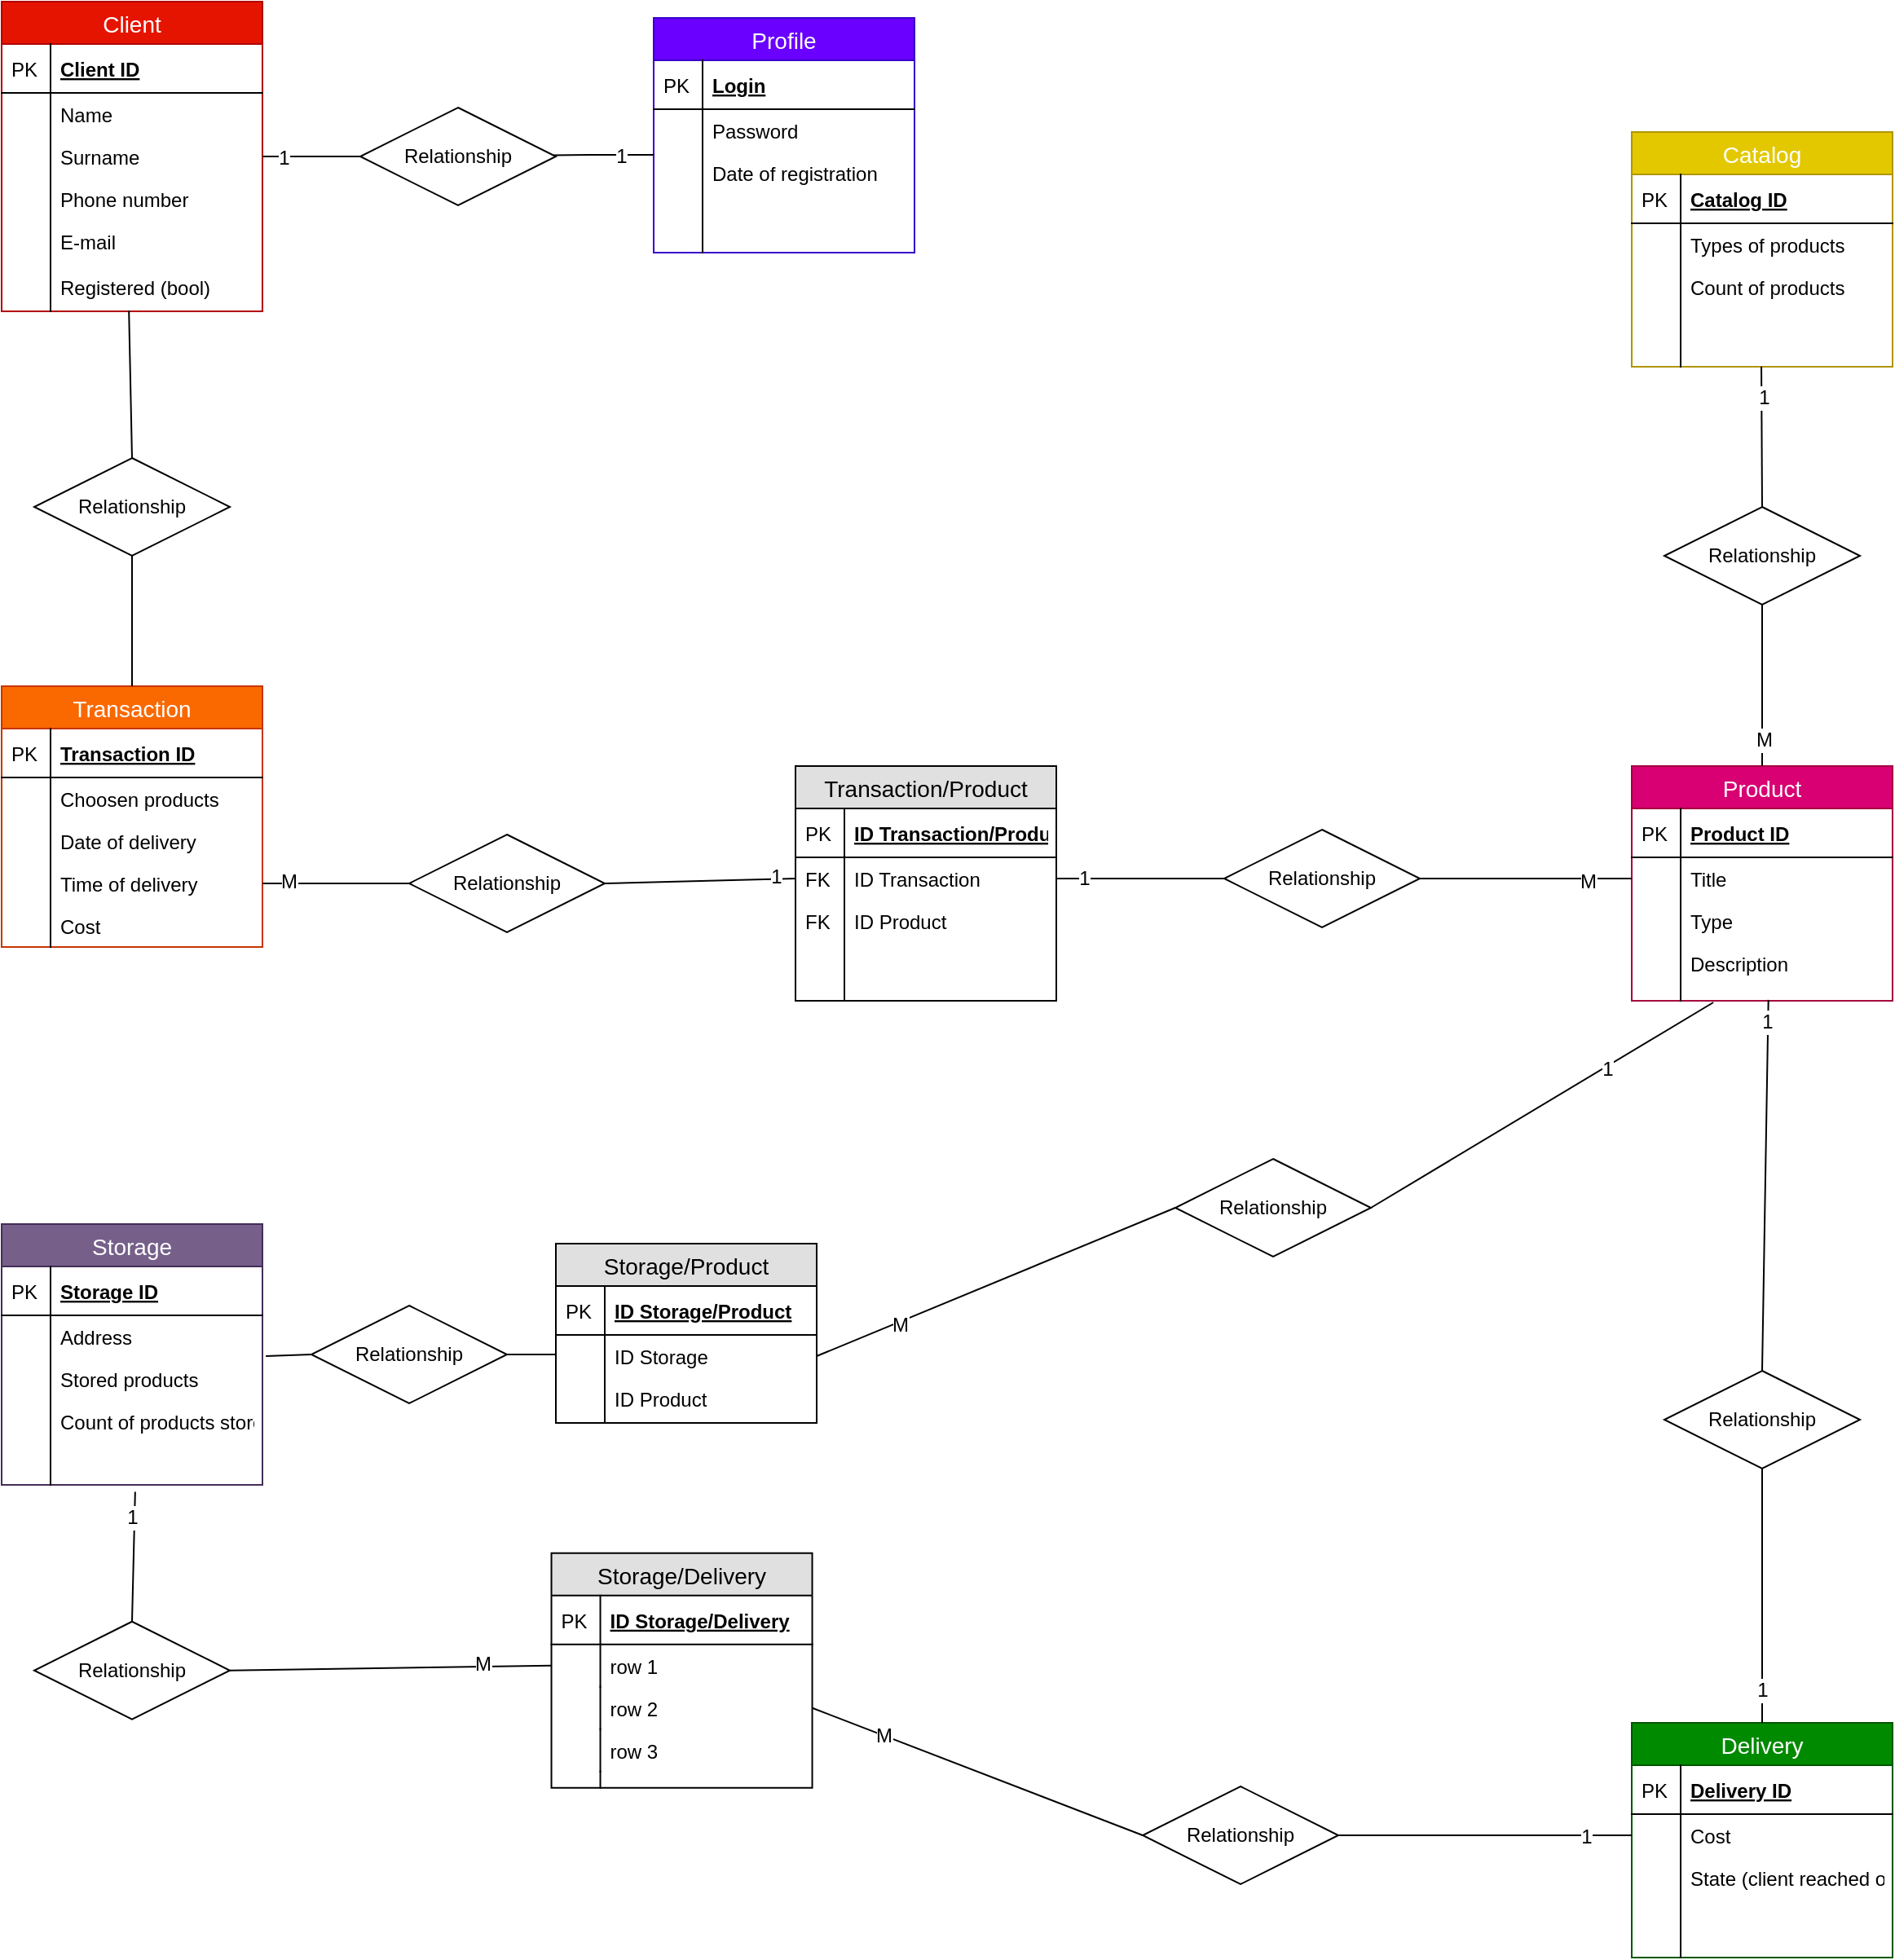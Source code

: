 <mxfile version="12.8.1" type="device"><diagram id="KFZobOr_2uc40Q_GhAjz" name="Page-1"><mxGraphModel dx="1549" dy="1549" grid="1" gridSize="10" guides="1" tooltips="1" connect="1" arrows="1" fold="1" page="1" pageScale="1" pageWidth="1654" pageHeight="2336" math="0" shadow="0"><root><mxCell id="0"/><mxCell id="1" parent="0"/><mxCell id="teagqA9uXLa4xj7Y6Frd-29" value="Client" style="swimlane;fontStyle=0;childLayout=stackLayout;horizontal=1;startSize=26;fillColor=#e51400;horizontalStack=0;resizeParent=1;resizeParentMax=0;resizeLast=0;collapsible=1;marginBottom=0;swimlaneFillColor=#ffffff;align=center;fontSize=14;strokeColor=#B20000;fontColor=#ffffff;" parent="1" vertex="1"><mxGeometry x="180" y="50" width="160" height="190" as="geometry"/></mxCell><mxCell id="teagqA9uXLa4xj7Y6Frd-30" value="Client ID" style="shape=partialRectangle;top=0;left=0;right=0;bottom=1;align=left;verticalAlign=middle;fillColor=none;spacingLeft=34;spacingRight=4;overflow=hidden;rotatable=0;points=[[0,0.5],[1,0.5]];portConstraint=eastwest;dropTarget=0;fontStyle=5;fontSize=12;" parent="teagqA9uXLa4xj7Y6Frd-29" vertex="1"><mxGeometry y="26" width="160" height="30" as="geometry"/></mxCell><mxCell id="teagqA9uXLa4xj7Y6Frd-31" value="PK" style="shape=partialRectangle;top=0;left=0;bottom=0;fillColor=none;align=left;verticalAlign=middle;spacingLeft=4;spacingRight=4;overflow=hidden;rotatable=0;points=[];portConstraint=eastwest;part=1;fontSize=12;" parent="teagqA9uXLa4xj7Y6Frd-30" vertex="1" connectable="0"><mxGeometry width="30" height="30" as="geometry"/></mxCell><mxCell id="teagqA9uXLa4xj7Y6Frd-32" value="Name" style="shape=partialRectangle;top=0;left=0;right=0;bottom=0;align=left;verticalAlign=top;fillColor=none;spacingLeft=34;spacingRight=4;overflow=hidden;rotatable=0;points=[[0,0.5],[1,0.5]];portConstraint=eastwest;dropTarget=0;fontSize=12;" parent="teagqA9uXLa4xj7Y6Frd-29" vertex="1"><mxGeometry y="56" width="160" height="26" as="geometry"/></mxCell><mxCell id="teagqA9uXLa4xj7Y6Frd-33" value="" style="shape=partialRectangle;top=0;left=0;bottom=0;fillColor=none;align=left;verticalAlign=top;spacingLeft=4;spacingRight=4;overflow=hidden;rotatable=0;points=[];portConstraint=eastwest;part=1;fontSize=12;" parent="teagqA9uXLa4xj7Y6Frd-32" vertex="1" connectable="0"><mxGeometry width="30" height="26" as="geometry"/></mxCell><mxCell id="teagqA9uXLa4xj7Y6Frd-34" value="Surname" style="shape=partialRectangle;top=0;left=0;right=0;bottom=0;align=left;verticalAlign=top;fillColor=none;spacingLeft=34;spacingRight=4;overflow=hidden;rotatable=0;points=[[0,0.5],[1,0.5]];portConstraint=eastwest;dropTarget=0;fontSize=12;" parent="teagqA9uXLa4xj7Y6Frd-29" vertex="1"><mxGeometry y="82" width="160" height="26" as="geometry"/></mxCell><mxCell id="teagqA9uXLa4xj7Y6Frd-35" value="" style="shape=partialRectangle;top=0;left=0;bottom=0;fillColor=none;align=left;verticalAlign=top;spacingLeft=4;spacingRight=4;overflow=hidden;rotatable=0;points=[];portConstraint=eastwest;part=1;fontSize=12;" parent="teagqA9uXLa4xj7Y6Frd-34" vertex="1" connectable="0"><mxGeometry width="30" height="26" as="geometry"/></mxCell><mxCell id="teagqA9uXLa4xj7Y6Frd-36" value="Phone number" style="shape=partialRectangle;top=0;left=0;right=0;bottom=0;align=left;verticalAlign=top;fillColor=none;spacingLeft=34;spacingRight=4;overflow=hidden;rotatable=0;points=[[0,0.5],[1,0.5]];portConstraint=eastwest;dropTarget=0;fontSize=12;" parent="teagqA9uXLa4xj7Y6Frd-29" vertex="1"><mxGeometry y="108" width="160" height="26" as="geometry"/></mxCell><mxCell id="teagqA9uXLa4xj7Y6Frd-37" value="" style="shape=partialRectangle;top=0;left=0;bottom=0;fillColor=none;align=left;verticalAlign=top;spacingLeft=4;spacingRight=4;overflow=hidden;rotatable=0;points=[];portConstraint=eastwest;part=1;fontSize=12;" parent="teagqA9uXLa4xj7Y6Frd-36" vertex="1" connectable="0"><mxGeometry width="30" height="26" as="geometry"/></mxCell><mxCell id="teagqA9uXLa4xj7Y6Frd-38" value="E-mail&#10;&#10;Registered (bool)" style="shape=partialRectangle;top=0;left=0;right=0;bottom=0;align=left;verticalAlign=top;fillColor=none;spacingLeft=34;spacingRight=4;overflow=hidden;rotatable=0;points=[[0,0.5],[1,0.5]];portConstraint=eastwest;dropTarget=0;fontSize=12;" parent="teagqA9uXLa4xj7Y6Frd-29" vertex="1"><mxGeometry y="134" width="160" height="56" as="geometry"/></mxCell><mxCell id="teagqA9uXLa4xj7Y6Frd-39" value="" style="shape=partialRectangle;top=0;left=0;bottom=0;fillColor=none;align=left;verticalAlign=top;spacingLeft=4;spacingRight=4;overflow=hidden;rotatable=0;points=[];portConstraint=eastwest;part=1;fontSize=12;" parent="teagqA9uXLa4xj7Y6Frd-38" vertex="1" connectable="0"><mxGeometry width="30" height="56" as="geometry"/></mxCell><mxCell id="teagqA9uXLa4xj7Y6Frd-40" value="Profile" style="swimlane;fontStyle=0;childLayout=stackLayout;horizontal=1;startSize=26;fillColor=#6a00ff;horizontalStack=0;resizeParent=1;resizeParentMax=0;resizeLast=0;collapsible=1;marginBottom=0;swimlaneFillColor=#ffffff;align=center;fontSize=14;strokeColor=#3700CC;fontColor=#ffffff;" parent="1" vertex="1"><mxGeometry x="580" y="60" width="160" height="144" as="geometry"/></mxCell><mxCell id="teagqA9uXLa4xj7Y6Frd-41" value="Login" style="shape=partialRectangle;top=0;left=0;right=0;bottom=1;align=left;verticalAlign=middle;fillColor=none;spacingLeft=34;spacingRight=4;overflow=hidden;rotatable=0;points=[[0,0.5],[1,0.5]];portConstraint=eastwest;dropTarget=0;fontStyle=5;fontSize=12;" parent="teagqA9uXLa4xj7Y6Frd-40" vertex="1"><mxGeometry y="26" width="160" height="30" as="geometry"/></mxCell><mxCell id="teagqA9uXLa4xj7Y6Frd-42" value="PK" style="shape=partialRectangle;top=0;left=0;bottom=0;fillColor=none;align=left;verticalAlign=middle;spacingLeft=4;spacingRight=4;overflow=hidden;rotatable=0;points=[];portConstraint=eastwest;part=1;fontSize=12;" parent="teagqA9uXLa4xj7Y6Frd-41" vertex="1" connectable="0"><mxGeometry width="30" height="30" as="geometry"/></mxCell><mxCell id="teagqA9uXLa4xj7Y6Frd-43" value="Password" style="shape=partialRectangle;top=0;left=0;right=0;bottom=0;align=left;verticalAlign=top;fillColor=none;spacingLeft=34;spacingRight=4;overflow=hidden;rotatable=0;points=[[0,0.5],[1,0.5]];portConstraint=eastwest;dropTarget=0;fontSize=12;" parent="teagqA9uXLa4xj7Y6Frd-40" vertex="1"><mxGeometry y="56" width="160" height="26" as="geometry"/></mxCell><mxCell id="teagqA9uXLa4xj7Y6Frd-44" value="" style="shape=partialRectangle;top=0;left=0;bottom=0;fillColor=none;align=left;verticalAlign=top;spacingLeft=4;spacingRight=4;overflow=hidden;rotatable=0;points=[];portConstraint=eastwest;part=1;fontSize=12;" parent="teagqA9uXLa4xj7Y6Frd-43" vertex="1" connectable="0"><mxGeometry width="30" height="26" as="geometry"/></mxCell><mxCell id="teagqA9uXLa4xj7Y6Frd-45" value="Date of registration" style="shape=partialRectangle;top=0;left=0;right=0;bottom=0;align=left;verticalAlign=top;fillColor=none;spacingLeft=34;spacingRight=4;overflow=hidden;rotatable=0;points=[[0,0.5],[1,0.5]];portConstraint=eastwest;dropTarget=0;fontSize=12;" parent="teagqA9uXLa4xj7Y6Frd-40" vertex="1"><mxGeometry y="82" width="160" height="26" as="geometry"/></mxCell><mxCell id="teagqA9uXLa4xj7Y6Frd-46" value="" style="shape=partialRectangle;top=0;left=0;bottom=0;fillColor=none;align=left;verticalAlign=top;spacingLeft=4;spacingRight=4;overflow=hidden;rotatable=0;points=[];portConstraint=eastwest;part=1;fontSize=12;" parent="teagqA9uXLa4xj7Y6Frd-45" vertex="1" connectable="0"><mxGeometry width="30" height="26" as="geometry"/></mxCell><mxCell id="teagqA9uXLa4xj7Y6Frd-47" value="" style="shape=partialRectangle;top=0;left=0;right=0;bottom=0;align=left;verticalAlign=top;fillColor=none;spacingLeft=34;spacingRight=4;overflow=hidden;rotatable=0;points=[[0,0.5],[1,0.5]];portConstraint=eastwest;dropTarget=0;fontSize=12;" parent="teagqA9uXLa4xj7Y6Frd-40" vertex="1"><mxGeometry y="108" width="160" height="26" as="geometry"/></mxCell><mxCell id="teagqA9uXLa4xj7Y6Frd-48" value="" style="shape=partialRectangle;top=0;left=0;bottom=0;fillColor=none;align=left;verticalAlign=top;spacingLeft=4;spacingRight=4;overflow=hidden;rotatable=0;points=[];portConstraint=eastwest;part=1;fontSize=12;" parent="teagqA9uXLa4xj7Y6Frd-47" vertex="1" connectable="0"><mxGeometry width="30" height="26" as="geometry"/></mxCell><mxCell id="teagqA9uXLa4xj7Y6Frd-49" value="" style="shape=partialRectangle;top=0;left=0;right=0;bottom=0;align=left;verticalAlign=top;fillColor=none;spacingLeft=34;spacingRight=4;overflow=hidden;rotatable=0;points=[[0,0.5],[1,0.5]];portConstraint=eastwest;dropTarget=0;fontSize=12;" parent="teagqA9uXLa4xj7Y6Frd-40" vertex="1"><mxGeometry y="134" width="160" height="10" as="geometry"/></mxCell><mxCell id="teagqA9uXLa4xj7Y6Frd-50" value="" style="shape=partialRectangle;top=0;left=0;bottom=0;fillColor=none;align=left;verticalAlign=top;spacingLeft=4;spacingRight=4;overflow=hidden;rotatable=0;points=[];portConstraint=eastwest;part=1;fontSize=12;" parent="teagqA9uXLa4xj7Y6Frd-49" vertex="1" connectable="0"><mxGeometry width="30" height="10" as="geometry"/></mxCell><mxCell id="teagqA9uXLa4xj7Y6Frd-51" value="Product" style="swimlane;fontStyle=0;childLayout=stackLayout;horizontal=1;startSize=26;fillColor=#d80073;horizontalStack=0;resizeParent=1;resizeParentMax=0;resizeLast=0;collapsible=1;marginBottom=0;swimlaneFillColor=#ffffff;align=center;fontSize=14;strokeColor=#A50040;fontColor=#ffffff;" parent="1" vertex="1"><mxGeometry x="1180" y="519" width="160" height="144" as="geometry"/></mxCell><mxCell id="teagqA9uXLa4xj7Y6Frd-52" value="Product ID" style="shape=partialRectangle;top=0;left=0;right=0;bottom=1;align=left;verticalAlign=middle;fillColor=none;spacingLeft=34;spacingRight=4;overflow=hidden;rotatable=0;points=[[0,0.5],[1,0.5]];portConstraint=eastwest;dropTarget=0;fontStyle=5;fontSize=12;" parent="teagqA9uXLa4xj7Y6Frd-51" vertex="1"><mxGeometry y="26" width="160" height="30" as="geometry"/></mxCell><mxCell id="teagqA9uXLa4xj7Y6Frd-53" value="PK" style="shape=partialRectangle;top=0;left=0;bottom=0;fillColor=none;align=left;verticalAlign=middle;spacingLeft=4;spacingRight=4;overflow=hidden;rotatable=0;points=[];portConstraint=eastwest;part=1;fontSize=12;" parent="teagqA9uXLa4xj7Y6Frd-52" vertex="1" connectable="0"><mxGeometry width="30" height="30" as="geometry"/></mxCell><mxCell id="teagqA9uXLa4xj7Y6Frd-54" value="Title" style="shape=partialRectangle;top=0;left=0;right=0;bottom=0;align=left;verticalAlign=top;fillColor=none;spacingLeft=34;spacingRight=4;overflow=hidden;rotatable=0;points=[[0,0.5],[1,0.5]];portConstraint=eastwest;dropTarget=0;fontSize=12;" parent="teagqA9uXLa4xj7Y6Frd-51" vertex="1"><mxGeometry y="56" width="160" height="26" as="geometry"/></mxCell><mxCell id="teagqA9uXLa4xj7Y6Frd-55" value="" style="shape=partialRectangle;top=0;left=0;bottom=0;fillColor=none;align=left;verticalAlign=top;spacingLeft=4;spacingRight=4;overflow=hidden;rotatable=0;points=[];portConstraint=eastwest;part=1;fontSize=12;" parent="teagqA9uXLa4xj7Y6Frd-54" vertex="1" connectable="0"><mxGeometry width="30" height="26" as="geometry"/></mxCell><mxCell id="teagqA9uXLa4xj7Y6Frd-56" value="Type" style="shape=partialRectangle;top=0;left=0;right=0;bottom=0;align=left;verticalAlign=top;fillColor=none;spacingLeft=34;spacingRight=4;overflow=hidden;rotatable=0;points=[[0,0.5],[1,0.5]];portConstraint=eastwest;dropTarget=0;fontSize=12;" parent="teagqA9uXLa4xj7Y6Frd-51" vertex="1"><mxGeometry y="82" width="160" height="26" as="geometry"/></mxCell><mxCell id="teagqA9uXLa4xj7Y6Frd-57" value="" style="shape=partialRectangle;top=0;left=0;bottom=0;fillColor=none;align=left;verticalAlign=top;spacingLeft=4;spacingRight=4;overflow=hidden;rotatable=0;points=[];portConstraint=eastwest;part=1;fontSize=12;" parent="teagqA9uXLa4xj7Y6Frd-56" vertex="1" connectable="0"><mxGeometry width="30" height="26" as="geometry"/></mxCell><mxCell id="teagqA9uXLa4xj7Y6Frd-58" value="Description" style="shape=partialRectangle;top=0;left=0;right=0;bottom=0;align=left;verticalAlign=top;fillColor=none;spacingLeft=34;spacingRight=4;overflow=hidden;rotatable=0;points=[[0,0.5],[1,0.5]];portConstraint=eastwest;dropTarget=0;fontSize=12;" parent="teagqA9uXLa4xj7Y6Frd-51" vertex="1"><mxGeometry y="108" width="160" height="26" as="geometry"/></mxCell><mxCell id="teagqA9uXLa4xj7Y6Frd-59" value="" style="shape=partialRectangle;top=0;left=0;bottom=0;fillColor=none;align=left;verticalAlign=top;spacingLeft=4;spacingRight=4;overflow=hidden;rotatable=0;points=[];portConstraint=eastwest;part=1;fontSize=12;" parent="teagqA9uXLa4xj7Y6Frd-58" vertex="1" connectable="0"><mxGeometry width="30" height="26" as="geometry"/></mxCell><mxCell id="teagqA9uXLa4xj7Y6Frd-60" value="" style="shape=partialRectangle;top=0;left=0;right=0;bottom=0;align=left;verticalAlign=top;fillColor=none;spacingLeft=34;spacingRight=4;overflow=hidden;rotatable=0;points=[[0,0.5],[1,0.5]];portConstraint=eastwest;dropTarget=0;fontSize=12;" parent="teagqA9uXLa4xj7Y6Frd-51" vertex="1"><mxGeometry y="134" width="160" height="10" as="geometry"/></mxCell><mxCell id="teagqA9uXLa4xj7Y6Frd-61" value="" style="shape=partialRectangle;top=0;left=0;bottom=0;fillColor=none;align=left;verticalAlign=top;spacingLeft=4;spacingRight=4;overflow=hidden;rotatable=0;points=[];portConstraint=eastwest;part=1;fontSize=12;" parent="teagqA9uXLa4xj7Y6Frd-60" vertex="1" connectable="0"><mxGeometry width="30" height="10" as="geometry"/></mxCell><mxCell id="teagqA9uXLa4xj7Y6Frd-62" value="Storage" style="swimlane;fontStyle=0;childLayout=stackLayout;horizontal=1;startSize=26;fillColor=#76608a;horizontalStack=0;resizeParent=1;resizeParentMax=0;resizeLast=0;collapsible=1;marginBottom=0;swimlaneFillColor=#ffffff;align=center;fontSize=14;strokeColor=#432D57;fontColor=#ffffff;" parent="1" vertex="1"><mxGeometry x="180" y="800" width="160" height="160" as="geometry"/></mxCell><mxCell id="teagqA9uXLa4xj7Y6Frd-63" value="Storage ID" style="shape=partialRectangle;top=0;left=0;right=0;bottom=1;align=left;verticalAlign=middle;fillColor=none;spacingLeft=34;spacingRight=4;overflow=hidden;rotatable=0;points=[[0,0.5],[1,0.5]];portConstraint=eastwest;dropTarget=0;fontStyle=5;fontSize=12;" parent="teagqA9uXLa4xj7Y6Frd-62" vertex="1"><mxGeometry y="26" width="160" height="30" as="geometry"/></mxCell><mxCell id="teagqA9uXLa4xj7Y6Frd-64" value="PK" style="shape=partialRectangle;top=0;left=0;bottom=0;fillColor=none;align=left;verticalAlign=middle;spacingLeft=4;spacingRight=4;overflow=hidden;rotatable=0;points=[];portConstraint=eastwest;part=1;fontSize=12;" parent="teagqA9uXLa4xj7Y6Frd-63" vertex="1" connectable="0"><mxGeometry width="30" height="30" as="geometry"/></mxCell><mxCell id="teagqA9uXLa4xj7Y6Frd-65" value="Address" style="shape=partialRectangle;top=0;left=0;right=0;bottom=0;align=left;verticalAlign=top;fillColor=none;spacingLeft=34;spacingRight=4;overflow=hidden;rotatable=0;points=[[0,0.5],[1,0.5]];portConstraint=eastwest;dropTarget=0;fontSize=12;" parent="teagqA9uXLa4xj7Y6Frd-62" vertex="1"><mxGeometry y="56" width="160" height="26" as="geometry"/></mxCell><mxCell id="teagqA9uXLa4xj7Y6Frd-66" value="" style="shape=partialRectangle;top=0;left=0;bottom=0;fillColor=none;align=left;verticalAlign=top;spacingLeft=4;spacingRight=4;overflow=hidden;rotatable=0;points=[];portConstraint=eastwest;part=1;fontSize=12;" parent="teagqA9uXLa4xj7Y6Frd-65" vertex="1" connectable="0"><mxGeometry width="30" height="26" as="geometry"/></mxCell><mxCell id="teagqA9uXLa4xj7Y6Frd-67" value="Stored products" style="shape=partialRectangle;top=0;left=0;right=0;bottom=0;align=left;verticalAlign=top;fillColor=none;spacingLeft=34;spacingRight=4;overflow=hidden;rotatable=0;points=[[0,0.5],[1,0.5]];portConstraint=eastwest;dropTarget=0;fontSize=12;" parent="teagqA9uXLa4xj7Y6Frd-62" vertex="1"><mxGeometry y="82" width="160" height="26" as="geometry"/></mxCell><mxCell id="teagqA9uXLa4xj7Y6Frd-68" value="" style="shape=partialRectangle;top=0;left=0;bottom=0;fillColor=none;align=left;verticalAlign=top;spacingLeft=4;spacingRight=4;overflow=hidden;rotatable=0;points=[];portConstraint=eastwest;part=1;fontSize=12;" parent="teagqA9uXLa4xj7Y6Frd-67" vertex="1" connectable="0"><mxGeometry width="30" height="26" as="geometry"/></mxCell><mxCell id="teagqA9uXLa4xj7Y6Frd-69" value="Count of products stored" style="shape=partialRectangle;top=0;left=0;right=0;bottom=0;align=left;verticalAlign=top;fillColor=none;spacingLeft=34;spacingRight=4;overflow=hidden;rotatable=0;points=[[0,0.5],[1,0.5]];portConstraint=eastwest;dropTarget=0;fontSize=12;" parent="teagqA9uXLa4xj7Y6Frd-62" vertex="1"><mxGeometry y="108" width="160" height="26" as="geometry"/></mxCell><mxCell id="teagqA9uXLa4xj7Y6Frd-70" value="" style="shape=partialRectangle;top=0;left=0;bottom=0;fillColor=none;align=left;verticalAlign=top;spacingLeft=4;spacingRight=4;overflow=hidden;rotatable=0;points=[];portConstraint=eastwest;part=1;fontSize=12;" parent="teagqA9uXLa4xj7Y6Frd-69" vertex="1" connectable="0"><mxGeometry width="30" height="26" as="geometry"/></mxCell><mxCell id="teagqA9uXLa4xj7Y6Frd-71" value="" style="shape=partialRectangle;top=0;left=0;right=0;bottom=0;align=left;verticalAlign=top;fillColor=none;spacingLeft=34;spacingRight=4;overflow=hidden;rotatable=0;points=[[0,0.5],[1,0.5]];portConstraint=eastwest;dropTarget=0;fontSize=12;" parent="teagqA9uXLa4xj7Y6Frd-62" vertex="1"><mxGeometry y="134" width="160" height="26" as="geometry"/></mxCell><mxCell id="teagqA9uXLa4xj7Y6Frd-72" value="" style="shape=partialRectangle;top=0;left=0;bottom=0;fillColor=none;align=left;verticalAlign=top;spacingLeft=4;spacingRight=4;overflow=hidden;rotatable=0;points=[];portConstraint=eastwest;part=1;fontSize=12;" parent="teagqA9uXLa4xj7Y6Frd-71" vertex="1" connectable="0"><mxGeometry width="30" height="26" as="geometry"/></mxCell><mxCell id="teagqA9uXLa4xj7Y6Frd-73" value="Transaction" style="swimlane;fontStyle=0;childLayout=stackLayout;horizontal=1;startSize=26;fillColor=#fa6800;horizontalStack=0;resizeParent=1;resizeParentMax=0;resizeLast=0;collapsible=1;marginBottom=0;swimlaneFillColor=#ffffff;align=center;fontSize=14;strokeColor=#C73500;fontColor=#ffffff;" parent="1" vertex="1"><mxGeometry x="180" y="470" width="160" height="160" as="geometry"/></mxCell><mxCell id="teagqA9uXLa4xj7Y6Frd-74" value="Transaction ID" style="shape=partialRectangle;top=0;left=0;right=0;bottom=1;align=left;verticalAlign=middle;fillColor=none;spacingLeft=34;spacingRight=4;overflow=hidden;rotatable=0;points=[[0,0.5],[1,0.5]];portConstraint=eastwest;dropTarget=0;fontStyle=5;fontSize=12;" parent="teagqA9uXLa4xj7Y6Frd-73" vertex="1"><mxGeometry y="26" width="160" height="30" as="geometry"/></mxCell><mxCell id="teagqA9uXLa4xj7Y6Frd-75" value="PK" style="shape=partialRectangle;top=0;left=0;bottom=0;fillColor=none;align=left;verticalAlign=middle;spacingLeft=4;spacingRight=4;overflow=hidden;rotatable=0;points=[];portConstraint=eastwest;part=1;fontSize=12;" parent="teagqA9uXLa4xj7Y6Frd-74" vertex="1" connectable="0"><mxGeometry width="30" height="30" as="geometry"/></mxCell><mxCell id="teagqA9uXLa4xj7Y6Frd-76" value="Choosen products" style="shape=partialRectangle;top=0;left=0;right=0;bottom=0;align=left;verticalAlign=top;fillColor=none;spacingLeft=34;spacingRight=4;overflow=hidden;rotatable=0;points=[[0,0.5],[1,0.5]];portConstraint=eastwest;dropTarget=0;fontSize=12;" parent="teagqA9uXLa4xj7Y6Frd-73" vertex="1"><mxGeometry y="56" width="160" height="26" as="geometry"/></mxCell><mxCell id="teagqA9uXLa4xj7Y6Frd-77" value="" style="shape=partialRectangle;top=0;left=0;bottom=0;fillColor=none;align=left;verticalAlign=top;spacingLeft=4;spacingRight=4;overflow=hidden;rotatable=0;points=[];portConstraint=eastwest;part=1;fontSize=12;" parent="teagqA9uXLa4xj7Y6Frd-76" vertex="1" connectable="0"><mxGeometry width="30" height="26" as="geometry"/></mxCell><mxCell id="teagqA9uXLa4xj7Y6Frd-78" value="Date of delivery" style="shape=partialRectangle;top=0;left=0;right=0;bottom=0;align=left;verticalAlign=top;fillColor=none;spacingLeft=34;spacingRight=4;overflow=hidden;rotatable=0;points=[[0,0.5],[1,0.5]];portConstraint=eastwest;dropTarget=0;fontSize=12;" parent="teagqA9uXLa4xj7Y6Frd-73" vertex="1"><mxGeometry y="82" width="160" height="26" as="geometry"/></mxCell><mxCell id="teagqA9uXLa4xj7Y6Frd-79" value="" style="shape=partialRectangle;top=0;left=0;bottom=0;fillColor=none;align=left;verticalAlign=top;spacingLeft=4;spacingRight=4;overflow=hidden;rotatable=0;points=[];portConstraint=eastwest;part=1;fontSize=12;" parent="teagqA9uXLa4xj7Y6Frd-78" vertex="1" connectable="0"><mxGeometry width="30" height="26" as="geometry"/></mxCell><mxCell id="teagqA9uXLa4xj7Y6Frd-80" value="Time of delivery" style="shape=partialRectangle;top=0;left=0;right=0;bottom=0;align=left;verticalAlign=top;fillColor=none;spacingLeft=34;spacingRight=4;overflow=hidden;rotatable=0;points=[[0,0.5],[1,0.5]];portConstraint=eastwest;dropTarget=0;fontSize=12;" parent="teagqA9uXLa4xj7Y6Frd-73" vertex="1"><mxGeometry y="108" width="160" height="26" as="geometry"/></mxCell><mxCell id="teagqA9uXLa4xj7Y6Frd-81" value="" style="shape=partialRectangle;top=0;left=0;bottom=0;fillColor=none;align=left;verticalAlign=top;spacingLeft=4;spacingRight=4;overflow=hidden;rotatable=0;points=[];portConstraint=eastwest;part=1;fontSize=12;" parent="teagqA9uXLa4xj7Y6Frd-80" vertex="1" connectable="0"><mxGeometry width="30" height="26" as="geometry"/></mxCell><mxCell id="teagqA9uXLa4xj7Y6Frd-82" value="Cost" style="shape=partialRectangle;top=0;left=0;right=0;bottom=0;align=left;verticalAlign=top;fillColor=none;spacingLeft=34;spacingRight=4;overflow=hidden;rotatable=0;points=[[0,0.5],[1,0.5]];portConstraint=eastwest;dropTarget=0;fontSize=12;" parent="teagqA9uXLa4xj7Y6Frd-73" vertex="1"><mxGeometry y="134" width="160" height="26" as="geometry"/></mxCell><mxCell id="teagqA9uXLa4xj7Y6Frd-83" value="" style="shape=partialRectangle;top=0;left=0;bottom=0;fillColor=none;align=left;verticalAlign=top;spacingLeft=4;spacingRight=4;overflow=hidden;rotatable=0;points=[];portConstraint=eastwest;part=1;fontSize=12;" parent="teagqA9uXLa4xj7Y6Frd-82" vertex="1" connectable="0"><mxGeometry width="30" height="26" as="geometry"/></mxCell><mxCell id="teagqA9uXLa4xj7Y6Frd-84" value="Catalog" style="swimlane;fontStyle=0;childLayout=stackLayout;horizontal=1;startSize=26;fillColor=#e3c800;horizontalStack=0;resizeParent=1;resizeParentMax=0;resizeLast=0;collapsible=1;marginBottom=0;swimlaneFillColor=#ffffff;align=center;fontSize=14;strokeColor=#B09500;fontColor=#ffffff;" parent="1" vertex="1"><mxGeometry x="1180" y="130" width="160" height="144" as="geometry"/></mxCell><mxCell id="teagqA9uXLa4xj7Y6Frd-85" value="Catalog ID" style="shape=partialRectangle;top=0;left=0;right=0;bottom=1;align=left;verticalAlign=middle;fillColor=none;spacingLeft=34;spacingRight=4;overflow=hidden;rotatable=0;points=[[0,0.5],[1,0.5]];portConstraint=eastwest;dropTarget=0;fontStyle=5;fontSize=12;" parent="teagqA9uXLa4xj7Y6Frd-84" vertex="1"><mxGeometry y="26" width="160" height="30" as="geometry"/></mxCell><mxCell id="teagqA9uXLa4xj7Y6Frd-86" value="PK" style="shape=partialRectangle;top=0;left=0;bottom=0;fillColor=none;align=left;verticalAlign=middle;spacingLeft=4;spacingRight=4;overflow=hidden;rotatable=0;points=[];portConstraint=eastwest;part=1;fontSize=12;" parent="teagqA9uXLa4xj7Y6Frd-85" vertex="1" connectable="0"><mxGeometry width="30" height="30" as="geometry"/></mxCell><mxCell id="teagqA9uXLa4xj7Y6Frd-87" value="Types of products" style="shape=partialRectangle;top=0;left=0;right=0;bottom=0;align=left;verticalAlign=top;fillColor=none;spacingLeft=34;spacingRight=4;overflow=hidden;rotatable=0;points=[[0,0.5],[1,0.5]];portConstraint=eastwest;dropTarget=0;fontSize=12;" parent="teagqA9uXLa4xj7Y6Frd-84" vertex="1"><mxGeometry y="56" width="160" height="26" as="geometry"/></mxCell><mxCell id="teagqA9uXLa4xj7Y6Frd-88" value="" style="shape=partialRectangle;top=0;left=0;bottom=0;fillColor=none;align=left;verticalAlign=top;spacingLeft=4;spacingRight=4;overflow=hidden;rotatable=0;points=[];portConstraint=eastwest;part=1;fontSize=12;" parent="teagqA9uXLa4xj7Y6Frd-87" vertex="1" connectable="0"><mxGeometry width="30" height="26" as="geometry"/></mxCell><mxCell id="teagqA9uXLa4xj7Y6Frd-89" value="Count of products" style="shape=partialRectangle;top=0;left=0;right=0;bottom=0;align=left;verticalAlign=top;fillColor=none;spacingLeft=34;spacingRight=4;overflow=hidden;rotatable=0;points=[[0,0.5],[1,0.5]];portConstraint=eastwest;dropTarget=0;fontSize=12;" parent="teagqA9uXLa4xj7Y6Frd-84" vertex="1"><mxGeometry y="82" width="160" height="26" as="geometry"/></mxCell><mxCell id="teagqA9uXLa4xj7Y6Frd-90" value="" style="shape=partialRectangle;top=0;left=0;bottom=0;fillColor=none;align=left;verticalAlign=top;spacingLeft=4;spacingRight=4;overflow=hidden;rotatable=0;points=[];portConstraint=eastwest;part=1;fontSize=12;" parent="teagqA9uXLa4xj7Y6Frd-89" vertex="1" connectable="0"><mxGeometry width="30" height="26" as="geometry"/></mxCell><mxCell id="teagqA9uXLa4xj7Y6Frd-91" value="" style="shape=partialRectangle;top=0;left=0;right=0;bottom=0;align=left;verticalAlign=top;fillColor=none;spacingLeft=34;spacingRight=4;overflow=hidden;rotatable=0;points=[[0,0.5],[1,0.5]];portConstraint=eastwest;dropTarget=0;fontSize=12;" parent="teagqA9uXLa4xj7Y6Frd-84" vertex="1"><mxGeometry y="108" width="160" height="26" as="geometry"/></mxCell><mxCell id="teagqA9uXLa4xj7Y6Frd-92" value="" style="shape=partialRectangle;top=0;left=0;bottom=0;fillColor=none;align=left;verticalAlign=top;spacingLeft=4;spacingRight=4;overflow=hidden;rotatable=0;points=[];portConstraint=eastwest;part=1;fontSize=12;" parent="teagqA9uXLa4xj7Y6Frd-91" vertex="1" connectable="0"><mxGeometry width="30" height="26" as="geometry"/></mxCell><mxCell id="teagqA9uXLa4xj7Y6Frd-93" value="" style="shape=partialRectangle;top=0;left=0;right=0;bottom=0;align=left;verticalAlign=top;fillColor=none;spacingLeft=34;spacingRight=4;overflow=hidden;rotatable=0;points=[[0,0.5],[1,0.5]];portConstraint=eastwest;dropTarget=0;fontSize=12;" parent="teagqA9uXLa4xj7Y6Frd-84" vertex="1"><mxGeometry y="134" width="160" height="10" as="geometry"/></mxCell><mxCell id="teagqA9uXLa4xj7Y6Frd-94" value="" style="shape=partialRectangle;top=0;left=0;bottom=0;fillColor=none;align=left;verticalAlign=top;spacingLeft=4;spacingRight=4;overflow=hidden;rotatable=0;points=[];portConstraint=eastwest;part=1;fontSize=12;" parent="teagqA9uXLa4xj7Y6Frd-93" vertex="1" connectable="0"><mxGeometry width="30" height="10" as="geometry"/></mxCell><mxCell id="teagqA9uXLa4xj7Y6Frd-95" value="Delivery" style="swimlane;fontStyle=0;childLayout=stackLayout;horizontal=1;startSize=26;fillColor=#008a00;horizontalStack=0;resizeParent=1;resizeParentMax=0;resizeLast=0;collapsible=1;marginBottom=0;swimlaneFillColor=#ffffff;align=center;fontSize=14;strokeColor=#005700;fontColor=#ffffff;" parent="1" vertex="1"><mxGeometry x="1180" y="1106" width="160" height="144" as="geometry"/></mxCell><mxCell id="teagqA9uXLa4xj7Y6Frd-96" value="Delivery ID" style="shape=partialRectangle;top=0;left=0;right=0;bottom=1;align=left;verticalAlign=middle;fillColor=none;spacingLeft=34;spacingRight=4;overflow=hidden;rotatable=0;points=[[0,0.5],[1,0.5]];portConstraint=eastwest;dropTarget=0;fontStyle=5;fontSize=12;" parent="teagqA9uXLa4xj7Y6Frd-95" vertex="1"><mxGeometry y="26" width="160" height="30" as="geometry"/></mxCell><mxCell id="teagqA9uXLa4xj7Y6Frd-97" value="PK" style="shape=partialRectangle;top=0;left=0;bottom=0;fillColor=none;align=left;verticalAlign=middle;spacingLeft=4;spacingRight=4;overflow=hidden;rotatable=0;points=[];portConstraint=eastwest;part=1;fontSize=12;" parent="teagqA9uXLa4xj7Y6Frd-96" vertex="1" connectable="0"><mxGeometry width="30" height="30" as="geometry"/></mxCell><mxCell id="teagqA9uXLa4xj7Y6Frd-98" value="Cost" style="shape=partialRectangle;top=0;left=0;right=0;bottom=0;align=left;verticalAlign=top;fillColor=none;spacingLeft=34;spacingRight=4;overflow=hidden;rotatable=0;points=[[0,0.5],[1,0.5]];portConstraint=eastwest;dropTarget=0;fontSize=12;" parent="teagqA9uXLa4xj7Y6Frd-95" vertex="1"><mxGeometry y="56" width="160" height="26" as="geometry"/></mxCell><mxCell id="teagqA9uXLa4xj7Y6Frd-99" value="" style="shape=partialRectangle;top=0;left=0;bottom=0;fillColor=none;align=left;verticalAlign=top;spacingLeft=4;spacingRight=4;overflow=hidden;rotatable=0;points=[];portConstraint=eastwest;part=1;fontSize=12;" parent="teagqA9uXLa4xj7Y6Frd-98" vertex="1" connectable="0"><mxGeometry width="30" height="26" as="geometry"/></mxCell><mxCell id="teagqA9uXLa4xj7Y6Frd-100" value="State (client reached or not)" style="shape=partialRectangle;top=0;left=0;right=0;bottom=0;align=left;verticalAlign=top;fillColor=none;spacingLeft=34;spacingRight=4;overflow=hidden;rotatable=0;points=[[0,0.5],[1,0.5]];portConstraint=eastwest;dropTarget=0;fontSize=12;" parent="teagqA9uXLa4xj7Y6Frd-95" vertex="1"><mxGeometry y="82" width="160" height="26" as="geometry"/></mxCell><mxCell id="teagqA9uXLa4xj7Y6Frd-101" value="" style="shape=partialRectangle;top=0;left=0;bottom=0;fillColor=none;align=left;verticalAlign=top;spacingLeft=4;spacingRight=4;overflow=hidden;rotatable=0;points=[];portConstraint=eastwest;part=1;fontSize=12;" parent="teagqA9uXLa4xj7Y6Frd-100" vertex="1" connectable="0"><mxGeometry width="30" height="26" as="geometry"/></mxCell><mxCell id="teagqA9uXLa4xj7Y6Frd-102" value="" style="shape=partialRectangle;top=0;left=0;right=0;bottom=0;align=left;verticalAlign=top;fillColor=none;spacingLeft=34;spacingRight=4;overflow=hidden;rotatable=0;points=[[0,0.5],[1,0.5]];portConstraint=eastwest;dropTarget=0;fontSize=12;" parent="teagqA9uXLa4xj7Y6Frd-95" vertex="1"><mxGeometry y="108" width="160" height="26" as="geometry"/></mxCell><mxCell id="teagqA9uXLa4xj7Y6Frd-103" value="" style="shape=partialRectangle;top=0;left=0;bottom=0;fillColor=none;align=left;verticalAlign=top;spacingLeft=4;spacingRight=4;overflow=hidden;rotatable=0;points=[];portConstraint=eastwest;part=1;fontSize=12;" parent="teagqA9uXLa4xj7Y6Frd-102" vertex="1" connectable="0"><mxGeometry width="30" height="26" as="geometry"/></mxCell><mxCell id="teagqA9uXLa4xj7Y6Frd-104" value="" style="shape=partialRectangle;top=0;left=0;right=0;bottom=0;align=left;verticalAlign=top;fillColor=none;spacingLeft=34;spacingRight=4;overflow=hidden;rotatable=0;points=[[0,0.5],[1,0.5]];portConstraint=eastwest;dropTarget=0;fontSize=12;" parent="teagqA9uXLa4xj7Y6Frd-95" vertex="1"><mxGeometry y="134" width="160" height="10" as="geometry"/></mxCell><mxCell id="teagqA9uXLa4xj7Y6Frd-105" value="" style="shape=partialRectangle;top=0;left=0;bottom=0;fillColor=none;align=left;verticalAlign=top;spacingLeft=4;spacingRight=4;overflow=hidden;rotatable=0;points=[];portConstraint=eastwest;part=1;fontSize=12;" parent="teagqA9uXLa4xj7Y6Frd-104" vertex="1" connectable="0"><mxGeometry width="30" height="10" as="geometry"/></mxCell><mxCell id="teagqA9uXLa4xj7Y6Frd-107" value="Relationship" style="shape=rhombus;perimeter=rhombusPerimeter;whiteSpace=wrap;html=1;align=center;" parent="1" vertex="1"><mxGeometry x="370" y="850" width="120" height="60" as="geometry"/></mxCell><mxCell id="teagqA9uXLa4xj7Y6Frd-108" value="Relationship" style="shape=rhombus;perimeter=rhombusPerimeter;whiteSpace=wrap;html=1;align=center;" parent="1" vertex="1"><mxGeometry x="1200" y="360" width="120" height="60" as="geometry"/></mxCell><mxCell id="teagqA9uXLa4xj7Y6Frd-109" value="Relationship" style="shape=rhombus;perimeter=rhombusPerimeter;whiteSpace=wrap;html=1;align=center;" parent="1" vertex="1"><mxGeometry x="400" y="115" width="120" height="60" as="geometry"/></mxCell><mxCell id="teagqA9uXLa4xj7Y6Frd-112" value="" style="endArrow=none;html=1;rounded=0;exitX=1;exitY=0.5;exitDx=0;exitDy=0;entryX=0;entryY=0.5;entryDx=0;entryDy=0;" parent="1" source="teagqA9uXLa4xj7Y6Frd-34" target="teagqA9uXLa4xj7Y6Frd-109" edge="1"><mxGeometry relative="1" as="geometry"><mxPoint x="370" y="220" as="sourcePoint"/><mxPoint x="360" y="180" as="targetPoint"/></mxGeometry></mxCell><mxCell id="teagqA9uXLa4xj7Y6Frd-119" value="1" style="text;html=1;align=center;verticalAlign=middle;resizable=0;points=[];labelBackgroundColor=#ffffff;" parent="teagqA9uXLa4xj7Y6Frd-112" vertex="1" connectable="0"><mxGeometry x="-0.56" y="-1" relative="1" as="geometry"><mxPoint as="offset"/></mxGeometry></mxCell><mxCell id="teagqA9uXLa4xj7Y6Frd-113" value="" style="endArrow=none;html=1;rounded=0;entryX=0;entryY=0.077;entryDx=0;entryDy=0;entryPerimeter=0;" parent="1" source="teagqA9uXLa4xj7Y6Frd-109" target="teagqA9uXLa4xj7Y6Frd-45" edge="1"><mxGeometry relative="1" as="geometry"><mxPoint x="440" y="210" as="sourcePoint"/><mxPoint x="520" y="210" as="targetPoint"/><Array as="points"><mxPoint x="540" y="144"/></Array></mxGeometry></mxCell><mxCell id="teagqA9uXLa4xj7Y6Frd-120" value="1" style="text;html=1;align=center;verticalAlign=middle;resizable=0;points=[];labelBackgroundColor=#ffffff;" parent="teagqA9uXLa4xj7Y6Frd-113" vertex="1" connectable="0"><mxGeometry x="0.72" y="-1" relative="1" as="geometry"><mxPoint x="-11.53" as="offset"/></mxGeometry></mxCell><mxCell id="teagqA9uXLa4xj7Y6Frd-114" value="" style="endArrow=none;html=1;rounded=0;exitX=1.013;exitY=-0.038;exitDx=0;exitDy=0;exitPerimeter=0;entryX=0;entryY=0.5;entryDx=0;entryDy=0;" parent="1" source="teagqA9uXLa4xj7Y6Frd-67" target="teagqA9uXLa4xj7Y6Frd-107" edge="1"><mxGeometry relative="1" as="geometry"><mxPoint x="370" y="848" as="sourcePoint"/><mxPoint x="460" y="828" as="targetPoint"/></mxGeometry></mxCell><mxCell id="teagqA9uXLa4xj7Y6Frd-115" value="" style="endArrow=none;html=1;rounded=0;exitX=0.5;exitY=1;exitDx=0;exitDy=0;entryX=0.5;entryY=0;entryDx=0;entryDy=0;" parent="1" source="teagqA9uXLa4xj7Y6Frd-108" target="teagqA9uXLa4xj7Y6Frd-51" edge="1"><mxGeometry relative="1" as="geometry"><mxPoint x="560" y="250" as="sourcePoint"/><mxPoint x="720" y="250" as="targetPoint"/></mxGeometry></mxCell><mxCell id="teagqA9uXLa4xj7Y6Frd-117" value="M" style="text;html=1;align=center;verticalAlign=middle;resizable=0;points=[];labelBackgroundColor=#ffffff;" parent="teagqA9uXLa4xj7Y6Frd-115" vertex="1" connectable="0"><mxGeometry x="0.665" y="1" relative="1" as="geometry"><mxPoint as="offset"/></mxGeometry></mxCell><mxCell id="teagqA9uXLa4xj7Y6Frd-116" value="" style="endArrow=none;html=1;rounded=0;exitX=0.5;exitY=0;exitDx=0;exitDy=0;entryX=0.497;entryY=0.986;entryDx=0;entryDy=0;entryPerimeter=0;" parent="1" source="teagqA9uXLa4xj7Y6Frd-108" target="teagqA9uXLa4xj7Y6Frd-93" edge="1"><mxGeometry relative="1" as="geometry"><mxPoint x="1370" y="230" as="sourcePoint"/><mxPoint x="1300" y="320" as="targetPoint"/></mxGeometry></mxCell><mxCell id="teagqA9uXLa4xj7Y6Frd-118" value="1" style="text;html=1;align=center;verticalAlign=middle;resizable=0;points=[];labelBackgroundColor=#ffffff;" parent="teagqA9uXLa4xj7Y6Frd-116" vertex="1" connectable="0"><mxGeometry x="0.571" y="-1" relative="1" as="geometry"><mxPoint as="offset"/></mxGeometry></mxCell><mxCell id="teagqA9uXLa4xj7Y6Frd-121" value="" style="endArrow=none;html=1;rounded=0;exitX=1;exitY=0.5;exitDx=0;exitDy=0;" parent="1" source="teagqA9uXLa4xj7Y6Frd-107" edge="1"><mxGeometry relative="1" as="geometry"><mxPoint x="550" y="808" as="sourcePoint"/><mxPoint x="570" y="880" as="targetPoint"/></mxGeometry></mxCell><mxCell id="teagqA9uXLa4xj7Y6Frd-129" value="Storage/Product" style="swimlane;fontStyle=0;childLayout=stackLayout;horizontal=1;startSize=26;fillColor=#e0e0e0;horizontalStack=0;resizeParent=1;resizeParentMax=0;resizeLast=0;collapsible=1;marginBottom=0;swimlaneFillColor=#ffffff;align=center;fontSize=14;" parent="1" vertex="1"><mxGeometry x="520" y="812" width="160" height="110" as="geometry"/></mxCell><mxCell id="teagqA9uXLa4xj7Y6Frd-130" value="ID Storage/Product" style="shape=partialRectangle;top=0;left=0;right=0;bottom=1;align=left;verticalAlign=middle;fillColor=none;spacingLeft=34;spacingRight=4;overflow=hidden;rotatable=0;points=[[0,0.5],[1,0.5]];portConstraint=eastwest;dropTarget=0;fontStyle=5;fontSize=12;" parent="teagqA9uXLa4xj7Y6Frd-129" vertex="1"><mxGeometry y="26" width="160" height="30" as="geometry"/></mxCell><mxCell id="teagqA9uXLa4xj7Y6Frd-131" value="PK" style="shape=partialRectangle;top=0;left=0;bottom=0;fillColor=none;align=left;verticalAlign=middle;spacingLeft=4;spacingRight=4;overflow=hidden;rotatable=0;points=[];portConstraint=eastwest;part=1;fontSize=12;" parent="teagqA9uXLa4xj7Y6Frd-130" vertex="1" connectable="0"><mxGeometry width="30" height="30" as="geometry"/></mxCell><mxCell id="teagqA9uXLa4xj7Y6Frd-132" value="ID Storage" style="shape=partialRectangle;top=0;left=0;right=0;bottom=0;align=left;verticalAlign=top;fillColor=none;spacingLeft=34;spacingRight=4;overflow=hidden;rotatable=0;points=[[0,0.5],[1,0.5]];portConstraint=eastwest;dropTarget=0;fontSize=12;" parent="teagqA9uXLa4xj7Y6Frd-129" vertex="1"><mxGeometry y="56" width="160" height="26" as="geometry"/></mxCell><mxCell id="teagqA9uXLa4xj7Y6Frd-133" value="" style="shape=partialRectangle;top=0;left=0;bottom=0;fillColor=none;align=left;verticalAlign=top;spacingLeft=4;spacingRight=4;overflow=hidden;rotatable=0;points=[];portConstraint=eastwest;part=1;fontSize=12;" parent="teagqA9uXLa4xj7Y6Frd-132" vertex="1" connectable="0"><mxGeometry width="30" height="26" as="geometry"/></mxCell><mxCell id="teagqA9uXLa4xj7Y6Frd-134" value="ID Product" style="shape=partialRectangle;top=0;left=0;right=0;bottom=0;align=left;verticalAlign=top;fillColor=none;spacingLeft=34;spacingRight=4;overflow=hidden;rotatable=0;points=[[0,0.5],[1,0.5]];portConstraint=eastwest;dropTarget=0;fontSize=12;" parent="teagqA9uXLa4xj7Y6Frd-129" vertex="1"><mxGeometry y="82" width="160" height="26" as="geometry"/></mxCell><mxCell id="teagqA9uXLa4xj7Y6Frd-135" value="" style="shape=partialRectangle;top=0;left=0;bottom=0;fillColor=none;align=left;verticalAlign=top;spacingLeft=4;spacingRight=4;overflow=hidden;rotatable=0;points=[];portConstraint=eastwest;part=1;fontSize=12;" parent="teagqA9uXLa4xj7Y6Frd-134" vertex="1" connectable="0"><mxGeometry width="30" height="26" as="geometry"/></mxCell><mxCell id="teagqA9uXLa4xj7Y6Frd-136" value="" style="shape=partialRectangle;top=0;left=0;right=0;bottom=0;align=left;verticalAlign=top;fillColor=none;spacingLeft=34;spacingRight=4;overflow=hidden;rotatable=0;points=[[0,0.5],[1,0.5]];portConstraint=eastwest;dropTarget=0;fontSize=12;" parent="teagqA9uXLa4xj7Y6Frd-129" vertex="1"><mxGeometry y="108" width="160" height="2" as="geometry"/></mxCell><mxCell id="teagqA9uXLa4xj7Y6Frd-137" value="" style="shape=partialRectangle;top=0;left=0;bottom=0;fillColor=none;align=left;verticalAlign=top;spacingLeft=4;spacingRight=4;overflow=hidden;rotatable=0;points=[];portConstraint=eastwest;part=1;fontSize=12;" parent="teagqA9uXLa4xj7Y6Frd-136" vertex="1" connectable="0"><mxGeometry width="30" height="2" as="geometry"/></mxCell><mxCell id="teagqA9uXLa4xj7Y6Frd-138" value="" style="shape=partialRectangle;top=0;left=0;right=0;bottom=0;align=left;verticalAlign=top;fillColor=none;spacingLeft=34;spacingRight=4;overflow=hidden;rotatable=0;points=[[0,0.5],[1,0.5]];portConstraint=eastwest;dropTarget=0;fontSize=12;" parent="teagqA9uXLa4xj7Y6Frd-129" vertex="1"><mxGeometry y="110" width="160" as="geometry"/></mxCell><mxCell id="teagqA9uXLa4xj7Y6Frd-139" value="" style="shape=partialRectangle;top=0;left=0;bottom=0;fillColor=none;align=left;verticalAlign=top;spacingLeft=4;spacingRight=4;overflow=hidden;rotatable=0;points=[];portConstraint=eastwest;part=1;fontSize=12;" parent="teagqA9uXLa4xj7Y6Frd-138" vertex="1" connectable="0"><mxGeometry width="30" as="geometry"/></mxCell><mxCell id="teagqA9uXLa4xj7Y6Frd-140" value="" style="endArrow=none;html=1;rounded=0;exitX=1;exitY=0.5;exitDx=0;exitDy=0;entryX=0;entryY=0.5;entryDx=0;entryDy=0;" parent="1" source="teagqA9uXLa4xj7Y6Frd-132" target="teagqA9uXLa4xj7Y6Frd-141" edge="1"><mxGeometry relative="1" as="geometry"><mxPoint x="960" y="534.13" as="sourcePoint"/><mxPoint x="1120" y="534.13" as="targetPoint"/><Array as="points"/></mxGeometry></mxCell><mxCell id="teagqA9uXLa4xj7Y6Frd-145" value="M" style="text;html=1;align=center;verticalAlign=middle;resizable=0;points=[];labelBackgroundColor=#ffffff;" parent="teagqA9uXLa4xj7Y6Frd-140" vertex="1" connectable="0"><mxGeometry x="-0.547" y="-2" relative="1" as="geometry"><mxPoint as="offset"/></mxGeometry></mxCell><mxCell id="teagqA9uXLa4xj7Y6Frd-141" value="Relationship" style="shape=rhombus;perimeter=rhombusPerimeter;whiteSpace=wrap;html=1;align=center;" parent="1" vertex="1"><mxGeometry x="900" y="760" width="120" height="60" as="geometry"/></mxCell><mxCell id="teagqA9uXLa4xj7Y6Frd-142" value="" style="endArrow=none;html=1;rounded=0;entryX=0.313;entryY=1.1;entryDx=0;entryDy=0;entryPerimeter=0;exitX=1;exitY=0.5;exitDx=0;exitDy=0;" parent="1" source="teagqA9uXLa4xj7Y6Frd-141" target="teagqA9uXLa4xj7Y6Frd-60" edge="1"><mxGeometry relative="1" as="geometry"><mxPoint x="640" y="410" as="sourcePoint"/><mxPoint x="800" y="410" as="targetPoint"/></mxGeometry></mxCell><mxCell id="teagqA9uXLa4xj7Y6Frd-144" value="1" style="text;html=1;align=center;verticalAlign=middle;resizable=0;points=[];labelBackgroundColor=#ffffff;" parent="teagqA9uXLa4xj7Y6Frd-142" vertex="1" connectable="0"><mxGeometry x="0.37" y="-1" relative="1" as="geometry"><mxPoint as="offset"/></mxGeometry></mxCell><mxCell id="teagqA9uXLa4xj7Y6Frd-146" value="Relationship" style="shape=rhombus;perimeter=rhombusPerimeter;whiteSpace=wrap;html=1;align=center;" parent="1" vertex="1"><mxGeometry x="200" y="1043.87" width="120" height="60" as="geometry"/></mxCell><mxCell id="teagqA9uXLa4xj7Y6Frd-150" value="Storage/Delivery" style="swimlane;fontStyle=0;childLayout=stackLayout;horizontal=1;startSize=26;fillColor=#e0e0e0;horizontalStack=0;resizeParent=1;resizeParentMax=0;resizeLast=0;collapsible=1;marginBottom=0;swimlaneFillColor=#ffffff;align=center;fontSize=14;" parent="1" vertex="1"><mxGeometry x="517.27" y="1001.87" width="160" height="144" as="geometry"/></mxCell><mxCell id="teagqA9uXLa4xj7Y6Frd-151" value="ID Storage/Delivery" style="shape=partialRectangle;top=0;left=0;right=0;bottom=1;align=left;verticalAlign=middle;fillColor=none;spacingLeft=34;spacingRight=4;overflow=hidden;rotatable=0;points=[[0,0.5],[1,0.5]];portConstraint=eastwest;dropTarget=0;fontStyle=5;fontSize=12;" parent="teagqA9uXLa4xj7Y6Frd-150" vertex="1"><mxGeometry y="26" width="160" height="30" as="geometry"/></mxCell><mxCell id="teagqA9uXLa4xj7Y6Frd-152" value="PK" style="shape=partialRectangle;top=0;left=0;bottom=0;fillColor=none;align=left;verticalAlign=middle;spacingLeft=4;spacingRight=4;overflow=hidden;rotatable=0;points=[];portConstraint=eastwest;part=1;fontSize=12;" parent="teagqA9uXLa4xj7Y6Frd-151" vertex="1" connectable="0"><mxGeometry width="30" height="30" as="geometry"/></mxCell><mxCell id="teagqA9uXLa4xj7Y6Frd-153" value="row 1" style="shape=partialRectangle;top=0;left=0;right=0;bottom=0;align=left;verticalAlign=top;fillColor=none;spacingLeft=34;spacingRight=4;overflow=hidden;rotatable=0;points=[[0,0.5],[1,0.5]];portConstraint=eastwest;dropTarget=0;fontSize=12;" parent="teagqA9uXLa4xj7Y6Frd-150" vertex="1"><mxGeometry y="56" width="160" height="26" as="geometry"/></mxCell><mxCell id="teagqA9uXLa4xj7Y6Frd-154" value="" style="shape=partialRectangle;top=0;left=0;bottom=0;fillColor=none;align=left;verticalAlign=top;spacingLeft=4;spacingRight=4;overflow=hidden;rotatable=0;points=[];portConstraint=eastwest;part=1;fontSize=12;" parent="teagqA9uXLa4xj7Y6Frd-153" vertex="1" connectable="0"><mxGeometry width="30" height="26" as="geometry"/></mxCell><mxCell id="teagqA9uXLa4xj7Y6Frd-155" value="row 2" style="shape=partialRectangle;top=0;left=0;right=0;bottom=0;align=left;verticalAlign=top;fillColor=none;spacingLeft=34;spacingRight=4;overflow=hidden;rotatable=0;points=[[0,0.5],[1,0.5]];portConstraint=eastwest;dropTarget=0;fontSize=12;" parent="teagqA9uXLa4xj7Y6Frd-150" vertex="1"><mxGeometry y="82" width="160" height="26" as="geometry"/></mxCell><mxCell id="teagqA9uXLa4xj7Y6Frd-156" value="" style="shape=partialRectangle;top=0;left=0;bottom=0;fillColor=none;align=left;verticalAlign=top;spacingLeft=4;spacingRight=4;overflow=hidden;rotatable=0;points=[];portConstraint=eastwest;part=1;fontSize=12;" parent="teagqA9uXLa4xj7Y6Frd-155" vertex="1" connectable="0"><mxGeometry width="30" height="26" as="geometry"/></mxCell><mxCell id="teagqA9uXLa4xj7Y6Frd-157" value="row 3" style="shape=partialRectangle;top=0;left=0;right=0;bottom=0;align=left;verticalAlign=top;fillColor=none;spacingLeft=34;spacingRight=4;overflow=hidden;rotatable=0;points=[[0,0.5],[1,0.5]];portConstraint=eastwest;dropTarget=0;fontSize=12;" parent="teagqA9uXLa4xj7Y6Frd-150" vertex="1"><mxGeometry y="108" width="160" height="26" as="geometry"/></mxCell><mxCell id="teagqA9uXLa4xj7Y6Frd-158" value="" style="shape=partialRectangle;top=0;left=0;bottom=0;fillColor=none;align=left;verticalAlign=top;spacingLeft=4;spacingRight=4;overflow=hidden;rotatable=0;points=[];portConstraint=eastwest;part=1;fontSize=12;" parent="teagqA9uXLa4xj7Y6Frd-157" vertex="1" connectable="0"><mxGeometry width="30" height="26" as="geometry"/></mxCell><mxCell id="teagqA9uXLa4xj7Y6Frd-159" value="" style="shape=partialRectangle;top=0;left=0;right=0;bottom=0;align=left;verticalAlign=top;fillColor=none;spacingLeft=34;spacingRight=4;overflow=hidden;rotatable=0;points=[[0,0.5],[1,0.5]];portConstraint=eastwest;dropTarget=0;fontSize=12;" parent="teagqA9uXLa4xj7Y6Frd-150" vertex="1"><mxGeometry y="134" width="160" height="10" as="geometry"/></mxCell><mxCell id="teagqA9uXLa4xj7Y6Frd-160" value="" style="shape=partialRectangle;top=0;left=0;bottom=0;fillColor=none;align=left;verticalAlign=top;spacingLeft=4;spacingRight=4;overflow=hidden;rotatable=0;points=[];portConstraint=eastwest;part=1;fontSize=12;" parent="teagqA9uXLa4xj7Y6Frd-159" vertex="1" connectable="0"><mxGeometry width="30" height="10" as="geometry"/></mxCell><mxCell id="teagqA9uXLa4xj7Y6Frd-165" value="" style="endArrow=none;html=1;rounded=0;exitX=0.512;exitY=1.165;exitDx=0;exitDy=0;exitPerimeter=0;entryX=0.5;entryY=0;entryDx=0;entryDy=0;" parent="1" source="teagqA9uXLa4xj7Y6Frd-71" target="teagqA9uXLa4xj7Y6Frd-146" edge="1"><mxGeometry relative="1" as="geometry"><mxPoint x="430" y="1128" as="sourcePoint"/><mxPoint x="590" y="1128" as="targetPoint"/></mxGeometry></mxCell><mxCell id="teagqA9uXLa4xj7Y6Frd-170" value="1" style="text;html=1;align=center;verticalAlign=middle;resizable=0;points=[];labelBackgroundColor=#ffffff;" parent="teagqA9uXLa4xj7Y6Frd-165" vertex="1" connectable="0"><mxGeometry x="-0.6" y="-2" relative="1" as="geometry"><mxPoint as="offset"/></mxGeometry></mxCell><mxCell id="teagqA9uXLa4xj7Y6Frd-166" value="" style="endArrow=none;html=1;rounded=0;exitX=1;exitY=0.5;exitDx=0;exitDy=0;entryX=0;entryY=0.5;entryDx=0;entryDy=0;" parent="1" source="teagqA9uXLa4xj7Y6Frd-146" target="teagqA9uXLa4xj7Y6Frd-153" edge="1"><mxGeometry relative="1" as="geometry"><mxPoint x="480" y="1108" as="sourcePoint"/><mxPoint x="567.27" y="1123.87" as="targetPoint"/></mxGeometry></mxCell><mxCell id="teagqA9uXLa4xj7Y6Frd-173" value="M" style="text;html=1;align=center;verticalAlign=middle;resizable=0;points=[];labelBackgroundColor=#ffffff;" parent="teagqA9uXLa4xj7Y6Frd-166" vertex="1" connectable="0"><mxGeometry x="0.566" y="2" relative="1" as="geometry"><mxPoint as="offset"/></mxGeometry></mxCell><mxCell id="teagqA9uXLa4xj7Y6Frd-167" value="" style="endArrow=none;html=1;rounded=0;exitX=1;exitY=0.5;exitDx=0;exitDy=0;entryX=0;entryY=0.5;entryDx=0;entryDy=0;" parent="1" source="teagqA9uXLa4xj7Y6Frd-155" target="teagqA9uXLa4xj7Y6Frd-168" edge="1"><mxGeometry relative="1" as="geometry"><mxPoint x="320" y="1254.13" as="sourcePoint"/><mxPoint x="370" y="1224.13" as="targetPoint"/></mxGeometry></mxCell><mxCell id="teagqA9uXLa4xj7Y6Frd-172" value="M" style="text;html=1;align=center;verticalAlign=middle;resizable=0;points=[];labelBackgroundColor=#ffffff;" parent="teagqA9uXLa4xj7Y6Frd-167" vertex="1" connectable="0"><mxGeometry x="-0.57" relative="1" as="geometry"><mxPoint as="offset"/></mxGeometry></mxCell><mxCell id="teagqA9uXLa4xj7Y6Frd-168" value="Relationship" style="shape=rhombus;perimeter=rhombusPerimeter;whiteSpace=wrap;html=1;align=center;" parent="1" vertex="1"><mxGeometry x="880" y="1145" width="120" height="60" as="geometry"/></mxCell><mxCell id="teagqA9uXLa4xj7Y6Frd-169" value="" style="endArrow=none;html=1;rounded=0;exitX=1;exitY=0.5;exitDx=0;exitDy=0;entryX=0;entryY=0.5;entryDx=0;entryDy=0;" parent="1" source="teagqA9uXLa4xj7Y6Frd-168" target="teagqA9uXLa4xj7Y6Frd-98" edge="1"><mxGeometry relative="1" as="geometry"><mxPoint x="772.73" y="1333.13" as="sourcePoint"/><mxPoint x="949.69" y="1239.134" as="targetPoint"/></mxGeometry></mxCell><mxCell id="teagqA9uXLa4xj7Y6Frd-171" value="1" style="text;html=1;align=center;verticalAlign=middle;resizable=0;points=[];labelBackgroundColor=#ffffff;" parent="teagqA9uXLa4xj7Y6Frd-169" vertex="1" connectable="0"><mxGeometry x="0.69" y="-1" relative="1" as="geometry"><mxPoint as="offset"/></mxGeometry></mxCell><mxCell id="7kHtmJAjFaoGr9Sls3KR-1" value="Relationship" style="shape=rhombus;perimeter=rhombusPerimeter;whiteSpace=wrap;html=1;align=center;" vertex="1" parent="1"><mxGeometry x="200" y="330" width="120" height="60" as="geometry"/></mxCell><mxCell id="7kHtmJAjFaoGr9Sls3KR-2" value="" style="endArrow=none;html=1;rounded=0;exitX=0.5;exitY=0;exitDx=0;exitDy=0;entryX=0.488;entryY=0.992;entryDx=0;entryDy=0;entryPerimeter=0;" edge="1" parent="1" source="7kHtmJAjFaoGr9Sls3KR-1" target="teagqA9uXLa4xj7Y6Frd-38"><mxGeometry relative="1" as="geometry"><mxPoint x="40" y="330" as="sourcePoint"/><mxPoint x="200" y="330" as="targetPoint"/></mxGeometry></mxCell><mxCell id="7kHtmJAjFaoGr9Sls3KR-3" value="" style="endArrow=none;html=1;rounded=0;exitX=0.5;exitY=0;exitDx=0;exitDy=0;entryX=0.5;entryY=1;entryDx=0;entryDy=0;" edge="1" parent="1" source="teagqA9uXLa4xj7Y6Frd-73" target="7kHtmJAjFaoGr9Sls3KR-1"><mxGeometry relative="1" as="geometry"><mxPoint x="430" y="350" as="sourcePoint"/><mxPoint x="590" y="350" as="targetPoint"/></mxGeometry></mxCell><mxCell id="7kHtmJAjFaoGr9Sls3KR-4" value="Relationship" style="shape=rhombus;perimeter=rhombusPerimeter;whiteSpace=wrap;html=1;align=center;" vertex="1" parent="1"><mxGeometry x="1200" y="890" width="120" height="60" as="geometry"/></mxCell><mxCell id="7kHtmJAjFaoGr9Sls3KR-5" value="" style="endArrow=none;html=1;rounded=0;entryX=0.5;entryY=0;entryDx=0;entryDy=0;exitX=0.5;exitY=1;exitDx=0;exitDy=0;" edge="1" parent="1" source="7kHtmJAjFaoGr9Sls3KR-4" target="teagqA9uXLa4xj7Y6Frd-95"><mxGeometry relative="1" as="geometry"><mxPoint x="1080" y="1070" as="sourcePoint"/><mxPoint x="1240" y="1070" as="targetPoint"/></mxGeometry></mxCell><mxCell id="7kHtmJAjFaoGr9Sls3KR-7" value="1" style="text;html=1;align=center;verticalAlign=middle;resizable=0;points=[];labelBackgroundColor=#ffffff;" vertex="1" connectable="0" parent="7kHtmJAjFaoGr9Sls3KR-5"><mxGeometry x="0.736" relative="1" as="geometry"><mxPoint as="offset"/></mxGeometry></mxCell><mxCell id="7kHtmJAjFaoGr9Sls3KR-6" value="" style="endArrow=none;html=1;rounded=0;entryX=0.5;entryY=0;entryDx=0;entryDy=0;exitX=0.524;exitY=0.943;exitDx=0;exitDy=0;exitPerimeter=0;" edge="1" parent="1" source="teagqA9uXLa4xj7Y6Frd-60" target="7kHtmJAjFaoGr9Sls3KR-4"><mxGeometry relative="1" as="geometry"><mxPoint x="910" y="410" as="sourcePoint"/><mxPoint x="1070" y="410" as="targetPoint"/></mxGeometry></mxCell><mxCell id="7kHtmJAjFaoGr9Sls3KR-8" value="1" style="text;html=1;align=center;verticalAlign=middle;resizable=0;points=[];labelBackgroundColor=#ffffff;" vertex="1" connectable="0" parent="7kHtmJAjFaoGr9Sls3KR-6"><mxGeometry x="-0.887" y="-1" relative="1" as="geometry"><mxPoint as="offset"/></mxGeometry></mxCell><mxCell id="7kHtmJAjFaoGr9Sls3KR-9" value="Relationship" style="shape=rhombus;perimeter=rhombusPerimeter;whiteSpace=wrap;html=1;align=center;" vertex="1" parent="1"><mxGeometry x="430" y="561" width="120" height="60" as="geometry"/></mxCell><mxCell id="7kHtmJAjFaoGr9Sls3KR-10" value="" style="endArrow=none;html=1;rounded=0;exitX=1;exitY=0.5;exitDx=0;exitDy=0;entryX=0;entryY=0.5;entryDx=0;entryDy=0;" edge="1" parent="1" source="teagqA9uXLa4xj7Y6Frd-80" target="7kHtmJAjFaoGr9Sls3KR-9"><mxGeometry relative="1" as="geometry"><mxPoint x="440" y="310" as="sourcePoint"/><mxPoint x="600" y="310" as="targetPoint"/></mxGeometry></mxCell><mxCell id="7kHtmJAjFaoGr9Sls3KR-12" value="M" style="text;html=1;align=center;verticalAlign=middle;resizable=0;points=[];labelBackgroundColor=#ffffff;" vertex="1" connectable="0" parent="7kHtmJAjFaoGr9Sls3KR-10"><mxGeometry x="-0.659" y="1" relative="1" as="geometry"><mxPoint as="offset"/></mxGeometry></mxCell><mxCell id="7kHtmJAjFaoGr9Sls3KR-11" value="" style="endArrow=none;html=1;rounded=0;exitX=1;exitY=0.5;exitDx=0;exitDy=0;entryX=0;entryY=0.5;entryDx=0;entryDy=0;" edge="1" parent="1" source="7kHtmJAjFaoGr9Sls3KR-9" target="7kHtmJAjFaoGr9Sls3KR-16"><mxGeometry relative="1" as="geometry"><mxPoint x="610" y="90" as="sourcePoint"/><mxPoint x="570" y="390" as="targetPoint"/></mxGeometry></mxCell><mxCell id="7kHtmJAjFaoGr9Sls3KR-27" value="1" style="text;html=1;align=center;verticalAlign=middle;resizable=0;points=[];labelBackgroundColor=#ffffff;" vertex="1" connectable="0" parent="7kHtmJAjFaoGr9Sls3KR-11"><mxGeometry x="0.782" y="2" relative="1" as="geometry"><mxPoint as="offset"/></mxGeometry></mxCell><mxCell id="7kHtmJAjFaoGr9Sls3KR-13" value="Transaction/Product" style="swimlane;fontStyle=0;childLayout=stackLayout;horizontal=1;startSize=26;fillColor=#e0e0e0;horizontalStack=0;resizeParent=1;resizeParentMax=0;resizeLast=0;collapsible=1;marginBottom=0;swimlaneFillColor=#ffffff;align=center;fontSize=14;" vertex="1" parent="1"><mxGeometry x="667" y="519" width="160" height="144" as="geometry"/></mxCell><mxCell id="7kHtmJAjFaoGr9Sls3KR-14" value="ID Transaction/Product" style="shape=partialRectangle;top=0;left=0;right=0;bottom=1;align=left;verticalAlign=middle;fillColor=none;spacingLeft=34;spacingRight=4;overflow=hidden;rotatable=0;points=[[0,0.5],[1,0.5]];portConstraint=eastwest;dropTarget=0;fontStyle=5;fontSize=12;" vertex="1" parent="7kHtmJAjFaoGr9Sls3KR-13"><mxGeometry y="26" width="160" height="30" as="geometry"/></mxCell><mxCell id="7kHtmJAjFaoGr9Sls3KR-15" value="PK" style="shape=partialRectangle;top=0;left=0;bottom=0;fillColor=none;align=left;verticalAlign=middle;spacingLeft=4;spacingRight=4;overflow=hidden;rotatable=0;points=[];portConstraint=eastwest;part=1;fontSize=12;" vertex="1" connectable="0" parent="7kHtmJAjFaoGr9Sls3KR-14"><mxGeometry width="30" height="30" as="geometry"/></mxCell><mxCell id="7kHtmJAjFaoGr9Sls3KR-16" value="ID Transaction" style="shape=partialRectangle;top=0;left=0;right=0;bottom=0;align=left;verticalAlign=top;fillColor=none;spacingLeft=34;spacingRight=4;overflow=hidden;rotatable=0;points=[[0,0.5],[1,0.5]];portConstraint=eastwest;dropTarget=0;fontSize=12;" vertex="1" parent="7kHtmJAjFaoGr9Sls3KR-13"><mxGeometry y="56" width="160" height="26" as="geometry"/></mxCell><mxCell id="7kHtmJAjFaoGr9Sls3KR-17" value="FK" style="shape=partialRectangle;top=0;left=0;bottom=0;fillColor=none;align=left;verticalAlign=top;spacingLeft=4;spacingRight=4;overflow=hidden;rotatable=0;points=[];portConstraint=eastwest;part=1;fontSize=12;" vertex="1" connectable="0" parent="7kHtmJAjFaoGr9Sls3KR-16"><mxGeometry width="30" height="26" as="geometry"/></mxCell><mxCell id="7kHtmJAjFaoGr9Sls3KR-18" value="ID Product" style="shape=partialRectangle;top=0;left=0;right=0;bottom=0;align=left;verticalAlign=top;fillColor=none;spacingLeft=34;spacingRight=4;overflow=hidden;rotatable=0;points=[[0,0.5],[1,0.5]];portConstraint=eastwest;dropTarget=0;fontSize=12;" vertex="1" parent="7kHtmJAjFaoGr9Sls3KR-13"><mxGeometry y="82" width="160" height="26" as="geometry"/></mxCell><mxCell id="7kHtmJAjFaoGr9Sls3KR-19" value="FK" style="shape=partialRectangle;top=0;left=0;bottom=0;fillColor=none;align=left;verticalAlign=top;spacingLeft=4;spacingRight=4;overflow=hidden;rotatable=0;points=[];portConstraint=eastwest;part=1;fontSize=12;" vertex="1" connectable="0" parent="7kHtmJAjFaoGr9Sls3KR-18"><mxGeometry width="30" height="26" as="geometry"/></mxCell><mxCell id="7kHtmJAjFaoGr9Sls3KR-20" value="" style="shape=partialRectangle;top=0;left=0;right=0;bottom=0;align=left;verticalAlign=top;fillColor=none;spacingLeft=34;spacingRight=4;overflow=hidden;rotatable=0;points=[[0,0.5],[1,0.5]];portConstraint=eastwest;dropTarget=0;fontSize=12;" vertex="1" parent="7kHtmJAjFaoGr9Sls3KR-13"><mxGeometry y="108" width="160" height="26" as="geometry"/></mxCell><mxCell id="7kHtmJAjFaoGr9Sls3KR-21" value="" style="shape=partialRectangle;top=0;left=0;bottom=0;fillColor=none;align=left;verticalAlign=top;spacingLeft=4;spacingRight=4;overflow=hidden;rotatable=0;points=[];portConstraint=eastwest;part=1;fontSize=12;" vertex="1" connectable="0" parent="7kHtmJAjFaoGr9Sls3KR-20"><mxGeometry width="30" height="26" as="geometry"/></mxCell><mxCell id="7kHtmJAjFaoGr9Sls3KR-22" value="" style="shape=partialRectangle;top=0;left=0;right=0;bottom=0;align=left;verticalAlign=top;fillColor=none;spacingLeft=34;spacingRight=4;overflow=hidden;rotatable=0;points=[[0,0.5],[1,0.5]];portConstraint=eastwest;dropTarget=0;fontSize=12;" vertex="1" parent="7kHtmJAjFaoGr9Sls3KR-13"><mxGeometry y="134" width="160" height="10" as="geometry"/></mxCell><mxCell id="7kHtmJAjFaoGr9Sls3KR-23" value="" style="shape=partialRectangle;top=0;left=0;bottom=0;fillColor=none;align=left;verticalAlign=top;spacingLeft=4;spacingRight=4;overflow=hidden;rotatable=0;points=[];portConstraint=eastwest;part=1;fontSize=12;" vertex="1" connectable="0" parent="7kHtmJAjFaoGr9Sls3KR-22"><mxGeometry width="30" height="10" as="geometry"/></mxCell><mxCell id="7kHtmJAjFaoGr9Sls3KR-29" value="Relationship" style="shape=rhombus;perimeter=rhombusPerimeter;whiteSpace=wrap;html=1;align=center;" vertex="1" parent="1"><mxGeometry x="930" y="558" width="120" height="60" as="geometry"/></mxCell><mxCell id="7kHtmJAjFaoGr9Sls3KR-30" value="" style="endArrow=none;html=1;rounded=0;exitX=1;exitY=0.5;exitDx=0;exitDy=0;entryX=0;entryY=0.5;entryDx=0;entryDy=0;" edge="1" parent="1" source="7kHtmJAjFaoGr9Sls3KR-16" target="7kHtmJAjFaoGr9Sls3KR-29"><mxGeometry relative="1" as="geometry"><mxPoint x="770" y="700" as="sourcePoint"/><mxPoint x="930" y="700" as="targetPoint"/></mxGeometry></mxCell><mxCell id="7kHtmJAjFaoGr9Sls3KR-33" value="1" style="text;html=1;align=center;verticalAlign=middle;resizable=0;points=[];labelBackgroundColor=#ffffff;" vertex="1" connectable="0" parent="7kHtmJAjFaoGr9Sls3KR-30"><mxGeometry x="-0.673" relative="1" as="geometry"><mxPoint as="offset"/></mxGeometry></mxCell><mxCell id="7kHtmJAjFaoGr9Sls3KR-31" value="" style="endArrow=none;html=1;rounded=0;entryX=0;entryY=0.5;entryDx=0;entryDy=0;exitX=1;exitY=0.5;exitDx=0;exitDy=0;" edge="1" parent="1" source="7kHtmJAjFaoGr9Sls3KR-29" target="teagqA9uXLa4xj7Y6Frd-54"><mxGeometry relative="1" as="geometry"><mxPoint x="860" y="690" as="sourcePoint"/><mxPoint x="1020" y="690" as="targetPoint"/></mxGeometry></mxCell><mxCell id="7kHtmJAjFaoGr9Sls3KR-34" value="M" style="text;html=1;align=center;verticalAlign=middle;resizable=0;points=[];labelBackgroundColor=#ffffff;" vertex="1" connectable="0" parent="7kHtmJAjFaoGr9Sls3KR-31"><mxGeometry x="0.576" y="-2" relative="1" as="geometry"><mxPoint as="offset"/></mxGeometry></mxCell></root></mxGraphModel></diagram></mxfile>